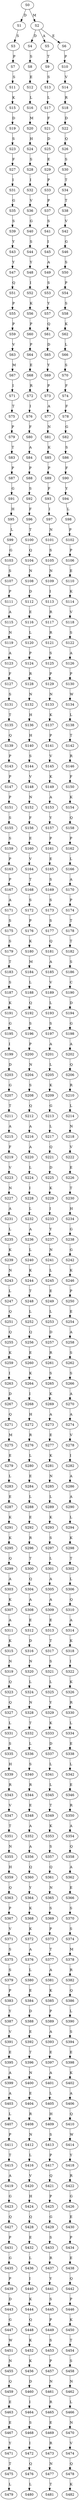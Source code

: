 strict digraph  {
	S0 -> S1 [ label = D ];
	S0 -> S2 [ label = M ];
	S1 -> S3 [ label = S ];
	S2 -> S4 [ label = D ];
	S2 -> S5 [ label = A ];
	S2 -> S6 [ label = E ];
	S3 -> S7 [ label = P ];
	S4 -> S8 [ label = S ];
	S5 -> S9 [ label = T ];
	S6 -> S10 [ label = P ];
	S7 -> S11 [ label = S ];
	S8 -> S12 [ label = E ];
	S9 -> S13 [ label = S ];
	S10 -> S14 [ label = V ];
	S11 -> S15 [ label = K ];
	S12 -> S16 [ label = L ];
	S13 -> S17 [ label = L ];
	S14 -> S18 [ label = R ];
	S15 -> S19 [ label = D ];
	S16 -> S20 [ label = M ];
	S17 -> S21 [ label = F ];
	S18 -> S22 [ label = D ];
	S19 -> S23 [ label = S ];
	S20 -> S24 [ label = H ];
	S21 -> S25 [ label = D ];
	S22 -> S26 [ label = Q ];
	S23 -> S27 [ label = F ];
	S24 -> S28 [ label = S ];
	S25 -> S29 [ label = E ];
	S26 -> S30 [ label = S ];
	S27 -> S31 [ label = I ];
	S28 -> S32 [ label = I ];
	S29 -> S33 [ label = P ];
	S30 -> S34 [ label = T ];
	S31 -> S35 [ label = G ];
	S32 -> S36 [ label = V ];
	S33 -> S37 [ label = P ];
	S34 -> S38 [ label = T ];
	S35 -> S39 [ label = S ];
	S36 -> S40 [ label = G ];
	S37 -> S41 [ label = S ];
	S38 -> S42 [ label = V ];
	S39 -> S43 [ label = Y ];
	S40 -> S44 [ label = S ];
	S41 -> S45 [ label = I ];
	S42 -> S46 [ label = G ];
	S43 -> S47 [ label = Y ];
	S44 -> S48 [ label = Y ];
	S45 -> S49 [ label = A ];
	S46 -> S50 [ label = S ];
	S47 -> S51 [ label = Q ];
	S48 -> S52 [ label = I ];
	S49 -> S53 [ label = S ];
	S50 -> S54 [ label = P ];
	S51 -> S55 [ label = P ];
	S52 -> S56 [ label = K ];
	S53 -> S57 [ label = Y ];
	S54 -> S58 [ label = S ];
	S55 -> S59 [ label = P ];
	S56 -> S60 [ label = P ];
	S57 -> S61 [ label = Q ];
	S58 -> S62 [ label = K ];
	S59 -> S63 [ label = V ];
	S60 -> S64 [ label = P ];
	S61 -> S65 [ label = D ];
	S62 -> S66 [ label = L ];
	S63 -> S67 [ label = M ];
	S64 -> S68 [ label = E ];
	S65 -> S69 [ label = Y ];
	S66 -> S70 [ label = S ];
	S67 -> S71 [ label = I ];
	S68 -> S72 [ label = R ];
	S69 -> S73 [ label = P ];
	S70 -> S74 [ label = F ];
	S71 -> S75 [ label = T ];
	S72 -> S76 [ label = I ];
	S73 -> S77 [ label = A ];
	S74 -> S78 [ label = F ];
	S75 -> S79 [ label = P ];
	S76 -> S80 [ label = F ];
	S77 -> S81 [ label = N ];
	S78 -> S82 [ label = G ];
	S79 -> S83 [ label = T ];
	S80 -> S84 [ label = A ];
	S81 -> S85 [ label = K ];
	S82 -> S86 [ label = S ];
	S83 -> S87 [ label = P ];
	S84 -> S88 [ label = P ];
	S85 -> S89 [ label = P ];
	S86 -> S90 [ label = F ];
	S87 -> S91 [ label = G ];
	S88 -> S92 [ label = S ];
	S89 -> S93 [ label = F ];
	S90 -> S94 [ label = Y ];
	S91 -> S95 [ label = H ];
	S92 -> S96 [ label = F ];
	S93 -> S97 [ label = I ];
	S94 -> S98 [ label = L ];
	S95 -> S99 [ label = L ];
	S96 -> S100 [ label = T ];
	S97 -> S101 [ label = N ];
	S98 -> S102 [ label = P ];
	S99 -> S103 [ label = G ];
	S100 -> S104 [ label = Q ];
	S101 -> S105 [ label = S ];
	S102 -> S106 [ label = P ];
	S103 -> S107 [ label = S ];
	S104 -> S108 [ label = N ];
	S105 -> S109 [ label = N ];
	S106 -> S110 [ label = E ];
	S107 -> S111 [ label = P ];
	S108 -> S112 [ label = D ];
	S109 -> S113 [ label = I ];
	S110 -> S114 [ label = K ];
	S111 -> S115 [ label = A ];
	S112 -> S116 [ label = E ];
	S113 -> S117 [ label = R ];
	S114 -> S118 [ label = V ];
	S115 -> S119 [ label = N ];
	S116 -> S120 [ label = L ];
	S117 -> S121 [ label = R ];
	S118 -> S122 [ label = S ];
	S119 -> S123 [ label = A ];
	S120 -> S124 [ label = P ];
	S121 -> S125 [ label = S ];
	S122 -> S126 [ label = A ];
	S123 -> S127 [ label = F ];
	S124 -> S128 [ label = R ];
	S125 -> S129 [ label = P ];
	S126 -> S130 [ label = P ];
	S127 -> S131 [ label = S ];
	S128 -> S132 [ label = N ];
	S129 -> S133 [ label = N ];
	S130 -> S134 [ label = W ];
	S131 -> S135 [ label = T ];
	S132 -> S136 [ label = H ];
	S133 -> S137 [ label = K ];
	S134 -> S138 [ label = L ];
	S135 -> S139 [ label = Q ];
	S136 -> S140 [ label = H ];
	S137 -> S141 [ label = P ];
	S138 -> S142 [ label = T ];
	S139 -> S143 [ label = P ];
	S140 -> S144 [ label = S ];
	S141 -> S145 [ label = V ];
	S142 -> S146 [ label = R ];
	S143 -> S147 [ label = P ];
	S144 -> S148 [ label = V ];
	S145 -> S149 [ label = K ];
	S146 -> S150 [ label = F ];
	S147 -> S151 [ label = P ];
	S148 -> S152 [ label = N ];
	S149 -> S153 [ label = A ];
	S150 -> S154 [ label = K ];
	S151 -> S155 [ label = S ];
	S152 -> S156 [ label = F ];
	S153 -> S157 [ label = Y ];
	S154 -> S158 [ label = Q ];
	S155 -> S159 [ label = S ];
	S156 -> S160 [ label = E ];
	S157 -> S161 [ label = P ];
	S158 -> S162 [ label = P ];
	S159 -> S163 [ label = P ];
	S160 -> S164 [ label = V ];
	S161 -> S165 [ label = E ];
	S162 -> S166 [ label = L ];
	S163 -> S167 [ label = P ];
	S164 -> S168 [ label = T ];
	S165 -> S169 [ label = S ];
	S166 -> S170 [ label = A ];
	S167 -> S171 [ label = A ];
	S168 -> S172 [ label = S ];
	S169 -> S173 [ label = S ];
	S170 -> S174 [ label = P ];
	S171 -> S175 [ label = S ];
	S172 -> S176 [ label = P ];
	S173 -> S177 [ label = S ];
	S174 -> S178 [ label = T ];
	S175 -> S179 [ label = S ];
	S176 -> S180 [ label = K ];
	S177 -> S181 [ label = Q ];
	S178 -> S182 [ label = T ];
	S179 -> S183 [ label = T ];
	S180 -> S184 [ label = M ];
	S181 -> S185 [ label = A ];
	S182 -> S186 [ label = S ];
	S183 -> S187 [ label = S ];
	S184 -> S188 [ label = L ];
	S185 -> S189 [ label = V ];
	S186 -> S190 [ label = C ];
	S187 -> S191 [ label = K ];
	S188 -> S192 [ label = Q ];
	S189 -> S193 [ label = L ];
	S190 -> S194 [ label = D ];
	S191 -> S195 [ label = G ];
	S192 -> S196 [ label = S ];
	S193 -> S197 [ label = S ];
	S194 -> S198 [ label = G ];
	S195 -> S199 [ label = I ];
	S196 -> S200 [ label = P ];
	S197 -> S201 [ label = A ];
	S198 -> S202 [ label = A ];
	S199 -> S203 [ label = D ];
	S200 -> S204 [ label = N ];
	S201 -> S205 [ label = L ];
	S202 -> S206 [ label = Q ];
	S203 -> S207 [ label = G ];
	S204 -> S208 [ label = S ];
	S205 -> S209 [ label = K ];
	S206 -> S210 [ label = R ];
	S207 -> S211 [ label = T ];
	S208 -> S212 [ label = Q ];
	S209 -> S213 [ label = G ];
	S210 -> S214 [ label = L ];
	S211 -> S215 [ label = A ];
	S212 -> S216 [ label = A ];
	S213 -> S217 [ label = L ];
	S214 -> S218 [ label = N ];
	S215 -> S219 [ label = F ];
	S216 -> S220 [ label = A ];
	S217 -> S221 [ label = Q ];
	S218 -> S222 [ label = V ];
	S219 -> S223 [ label = V ];
	S220 -> S224 [ label = L ];
	S221 -> S225 [ label = D ];
	S222 -> S226 [ label = E ];
	S223 -> S227 [ label = N ];
	S224 -> S228 [ label = I ];
	S225 -> S229 [ label = K ];
	S226 -> S230 [ label = T ];
	S227 -> S231 [ label = A ];
	S228 -> S232 [ label = L ];
	S229 -> S233 [ label = I ];
	S230 -> S234 [ label = H ];
	S231 -> S235 [ label = L ];
	S232 -> S236 [ label = A ];
	S233 -> S237 [ label = Y ];
	S234 -> S238 [ label = G ];
	S235 -> S239 [ label = K ];
	S236 -> S240 [ label = L ];
	S237 -> S241 [ label = N ];
	S238 -> S242 [ label = G ];
	S239 -> S243 [ label = N ];
	S240 -> S244 [ label = K ];
	S241 -> S245 [ label = L ];
	S242 -> S246 [ label = K ];
	S243 -> S247 [ label = L ];
	S244 -> S248 [ label = T ];
	S245 -> S249 [ label = E ];
	S246 -> S250 [ label = P ];
	S247 -> S251 [ label = Q ];
	S248 -> S252 [ label = L ];
	S249 -> S253 [ label = L ];
	S250 -> S254 [ label = E ];
	S251 -> S255 [ label = Q ];
	S252 -> S256 [ label = Q ];
	S253 -> S257 [ label = D ];
	S254 -> S258 [ label = A ];
	S255 -> S259 [ label = K ];
	S256 -> S260 [ label = E ];
	S257 -> S261 [ label = R ];
	S258 -> S262 [ label = S ];
	S259 -> S263 [ label = I ];
	S260 -> S264 [ label = K ];
	S261 -> S265 [ label = S ];
	S262 -> S266 [ label = S ];
	S263 -> S267 [ label = D ];
	S264 -> S268 [ label = I ];
	S265 -> S269 [ label = K ];
	S266 -> S270 [ label = A ];
	S267 -> S271 [ label = Q ];
	S268 -> S272 [ label = H ];
	S269 -> S273 [ label = A ];
	S270 -> S274 [ label = A ];
	S271 -> S275 [ label = M ];
	S272 -> S276 [ label = R ];
	S273 -> S277 [ label = E ];
	S274 -> S278 [ label = V ];
	S275 -> S279 [ label = E ];
	S276 -> S280 [ label = L ];
	S277 -> S281 [ label = K ];
	S278 -> S282 [ label = I ];
	S279 -> S283 [ label = L ];
	S280 -> S284 [ label = E ];
	S281 -> S285 [ label = N ];
	S282 -> S286 [ label = A ];
	S283 -> S287 [ label = E ];
	S284 -> S288 [ label = L ];
	S285 -> S289 [ label = L ];
	S286 -> S290 [ label = A ];
	S287 -> S291 [ label = K ];
	S288 -> S292 [ label = E ];
	S289 -> S293 [ label = K ];
	S290 -> S294 [ label = L ];
	S291 -> S295 [ label = K ];
	S292 -> S296 [ label = R ];
	S293 -> S297 [ label = S ];
	S294 -> S298 [ label = K ];
	S295 -> S299 [ label = Q ];
	S296 -> S300 [ label = T ];
	S297 -> S301 [ label = L ];
	S298 -> S302 [ label = T ];
	S299 -> S303 [ label = A ];
	S300 -> S304 [ label = Q ];
	S301 -> S305 [ label = A ];
	S302 -> S306 [ label = L ];
	S303 -> S307 [ label = K ];
	S304 -> S308 [ label = A ];
	S305 -> S309 [ label = A ];
	S306 -> S310 [ label = Q ];
	S307 -> S311 [ label = A ];
	S308 -> S312 [ label = E ];
	S309 -> S313 [ label = E ];
	S310 -> S314 [ label = A ];
	S311 -> S315 [ label = K ];
	S312 -> S316 [ label = D ];
	S313 -> S317 [ label = T ];
	S314 -> S318 [ label = K ];
	S315 -> S319 [ label = N ];
	S316 -> S320 [ label = N ];
	S317 -> S321 [ label = S ];
	S318 -> S322 [ label = I ];
	S319 -> S323 [ label = Q ];
	S320 -> S324 [ label = L ];
	S321 -> S325 [ label = L ];
	S322 -> S326 [ label = K ];
	S323 -> S327 [ label = Q ];
	S324 -> S328 [ label = N ];
	S325 -> S329 [ label = Y ];
	S326 -> S330 [ label = R ];
	S327 -> S331 [ label = L ];
	S328 -> S332 [ label = T ];
	S329 -> S333 [ label = K ];
	S330 -> S334 [ label = L ];
	S331 -> S335 [ label = S ];
	S332 -> S336 [ label = L ];
	S333 -> S337 [ label = D ];
	S334 -> S338 [ label = E ];
	S335 -> S339 [ label = H ];
	S336 -> S340 [ label = S ];
	S337 -> S341 [ label = L ];
	S338 -> S342 [ label = L ];
	S339 -> S343 [ label = R ];
	S340 -> S344 [ label = R ];
	S341 -> S345 [ label = L ];
	S342 -> S346 [ label = E ];
	S343 -> S347 [ label = V ];
	S344 -> S348 [ label = E ];
	S345 -> S349 [ label = T ];
	S346 -> S350 [ label = R ];
	S347 -> S351 [ label = T ];
	S348 -> S352 [ label = A ];
	S349 -> S353 [ label = K ];
	S350 -> S354 [ label = A ];
	S351 -> S355 [ label = N ];
	S352 -> S356 [ label = A ];
	S353 -> S357 [ label = S ];
	S354 -> S358 [ label = Q ];
	S355 -> S359 [ label = H ];
	S356 -> S360 [ label = Q ];
	S357 -> S361 [ label = Q ];
	S358 -> S362 [ label = A ];
	S359 -> S363 [ label = Q ];
	S360 -> S364 [ label = Y ];
	S361 -> S365 [ label = N ];
	S362 -> S366 [ label = E ];
	S363 -> S367 [ label = P ];
	S364 -> S368 [ label = K ];
	S365 -> S369 [ label = S ];
	S366 -> S370 [ label = S ];
	S367 -> S371 [ label = V ];
	S368 -> S372 [ label = K ];
	S369 -> S373 [ label = P ];
	S370 -> S374 [ label = S ];
	S371 -> S375 [ label = S ];
	S372 -> S376 [ label = A ];
	S373 -> S377 [ label = T ];
	S374 -> S378 [ label = M ];
	S375 -> S379 [ label = S ];
	S376 -> S380 [ label = L ];
	S377 -> S381 [ label = A ];
	S378 -> S382 [ label = R ];
	S379 -> S383 [ label = P ];
	S380 -> S384 [ label = E ];
	S381 -> S385 [ label = K ];
	S382 -> S386 [ label = Q ];
	S383 -> S387 [ label = Y ];
	S384 -> S388 [ label = D ];
	S385 -> S389 [ label = P ];
	S386 -> S390 [ label = L ];
	S387 -> S391 [ label = V ];
	S388 -> S392 [ label = E ];
	S389 -> S393 [ label = A ];
	S390 -> S394 [ label = S ];
	S391 -> S395 [ label = E ];
	S392 -> S396 [ label = T ];
	S393 -> S397 [ label = E ];
	S394 -> S398 [ label = E ];
	S395 -> S399 [ label = A ];
	S396 -> S400 [ label = N ];
	S397 -> S401 [ label = A ];
	S398 -> S402 [ label = K ];
	S399 -> S403 [ label = A ];
	S400 -> S404 [ label = E ];
	S401 -> S405 [ label = L ];
	S402 -> S406 [ label = A ];
	S403 -> S407 [ label = L ];
	S404 -> S408 [ label = R ];
	S405 -> S409 [ label = H ];
	S406 -> S410 [ label = Q ];
	S407 -> S411 [ label = P ];
	S408 -> S412 [ label = N ];
	S409 -> S413 [ label = S ];
	S410 -> S414 [ label = W ];
	S411 -> S415 [ label = T ];
	S412 -> S416 [ label = L ];
	S413 -> S417 [ label = P ];
	S414 -> S418 [ label = Y ];
	S415 -> S419 [ label = A ];
	S416 -> S420 [ label = V ];
	S417 -> S421 [ label = Q ];
	S418 -> S422 [ label = R ];
	S419 -> S423 [ label = G ];
	S420 -> S424 [ label = H ];
	S421 -> S425 [ label = P ];
	S422 -> S426 [ label = G ];
	S423 -> S427 [ label = Q ];
	S424 -> S428 [ label = Q ];
	S425 -> S429 [ label = G ];
	S426 -> S430 [ label = E ];
	S427 -> S431 [ label = P ];
	S428 -> S432 [ label = E ];
	S429 -> S433 [ label = S ];
	S430 -> S434 [ label = P ];
	S431 -> S435 [ label = G ];
	S432 -> S436 [ label = L ];
	S433 -> S437 [ label = R ];
	S434 -> S438 [ label = E ];
	S435 -> S439 [ label = P ];
	S436 -> S440 [ label = I ];
	S437 -> S441 [ label = Y ];
	S438 -> S442 [ label = Q ];
	S439 -> S443 [ label = D ];
	S440 -> S444 [ label = K ];
	S441 -> S445 [ label = S ];
	S442 -> S446 [ label = P ];
	S443 -> S447 [ label = G ];
	S444 -> S448 [ label = Q ];
	S445 -> S449 [ label = P ];
	S446 -> S450 [ label = K ];
	S447 -> S451 [ label = W ];
	S448 -> S452 [ label = K ];
	S449 -> S453 [ label = S ];
	S450 -> S454 [ label = T ];
	S451 -> S455 [ label = N ];
	S452 -> S456 [ label = K ];
	S453 -> S457 [ label = P ];
	S454 -> S458 [ label = S ];
	S455 -> S459 [ label = Q ];
	S456 -> S460 [ label = D ];
	S457 -> S461 [ label = N ];
	S458 -> S462 [ label = N ];
	S459 -> S463 [ label = E ];
	S460 -> S464 [ label = I ];
	S461 -> S465 [ label = R ];
	S462 -> S466 [ label = L ];
	S463 -> S467 [ label = E ];
	S464 -> S468 [ label = S ];
	S465 -> S469 [ label = E ];
	S466 -> S470 [ label = N ];
	S467 -> S471 [ label = Y ];
	S468 -> S472 [ label = I ];
	S469 -> S473 [ label = R ];
	S470 -> S474 [ label = V ];
	S471 -> S475 [ label = T ];
	S472 -> S476 [ label = Q ];
	S473 -> S477 [ label = N ];
	S474 -> S478 [ label = Q ];
	S475 -> S479 [ label = L ];
	S476 -> S480 [ label = L ];
	S477 -> S481 [ label = T ];
	S478 -> S482 [ label = K ];
}
